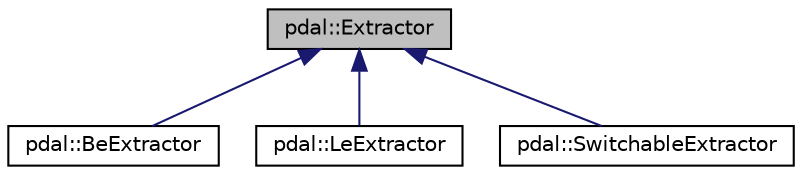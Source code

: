 digraph "pdal::Extractor"
{
  edge [fontname="Helvetica",fontsize="10",labelfontname="Helvetica",labelfontsize="10"];
  node [fontname="Helvetica",fontsize="10",shape=record];
  Node1 [label="pdal::Extractor",height=0.2,width=0.4,color="black", fillcolor="grey75", style="filled", fontcolor="black"];
  Node1 -> Node2 [dir="back",color="midnightblue",fontsize="10",style="solid",fontname="Helvetica"];
  Node2 [label="pdal::BeExtractor",height=0.2,width=0.4,color="black", fillcolor="white", style="filled",URL="$classpdal_1_1BeExtractor.html"];
  Node1 -> Node3 [dir="back",color="midnightblue",fontsize="10",style="solid",fontname="Helvetica"];
  Node3 [label="pdal::LeExtractor",height=0.2,width=0.4,color="black", fillcolor="white", style="filled",URL="$classpdal_1_1LeExtractor.html"];
  Node1 -> Node4 [dir="back",color="midnightblue",fontsize="10",style="solid",fontname="Helvetica"];
  Node4 [label="pdal::SwitchableExtractor",height=0.2,width=0.4,color="black", fillcolor="white", style="filled",URL="$classpdal_1_1SwitchableExtractor.html"];
}
